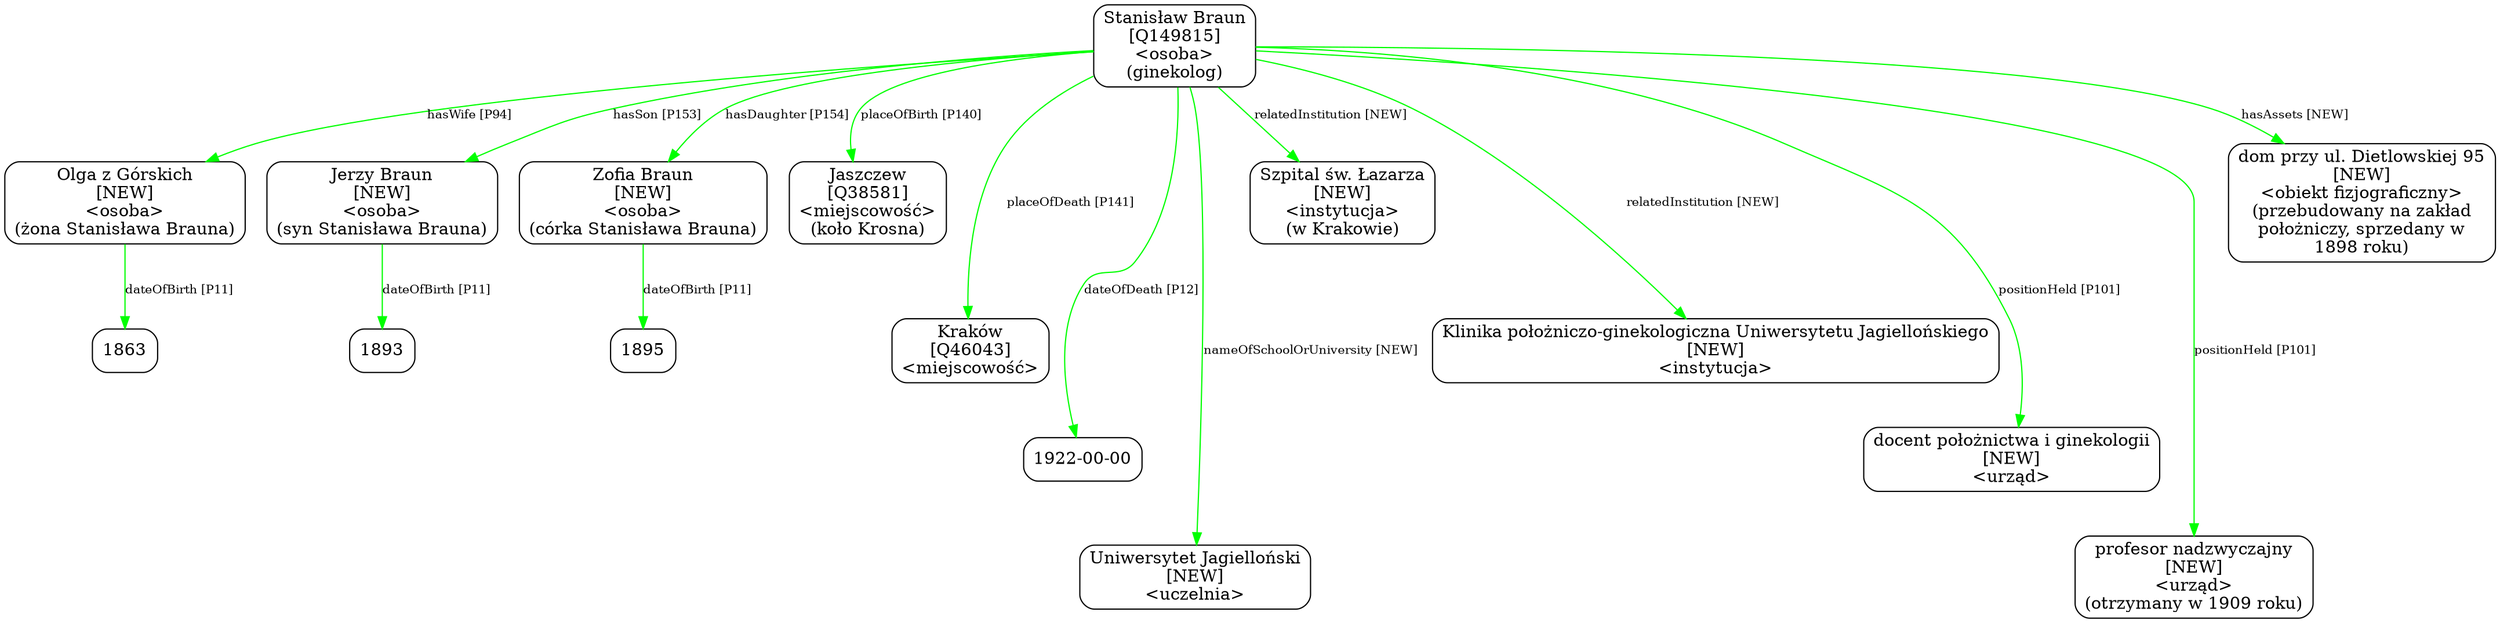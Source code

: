 digraph {
	node [shape=box,
		style=rounded
	];
	edge [fontsize=10];
	"Stanisław Braun
[Q149815]
<osoba>
(ginekolog)"	[color=black,
		label="Stanisław Braun
[Q149815]
<osoba>
(ginekolog)"];
	"Olga z Górskich
[NEW]
<osoba>
(żona Stanisława Brauna)"	[color=black,
		label="Olga z Górskich
[NEW]
<osoba>
(żona Stanisława Brauna)"];
	"Stanisław Braun
[Q149815]
<osoba>
(ginekolog)" -> "Olga z Górskich
[NEW]
<osoba>
(żona Stanisława Brauna)"	[color=green,
		label="hasWife [P94]"];
	"Jerzy Braun
[NEW]
<osoba>
(syn Stanisława Brauna)"	[color=black,
		label="Jerzy Braun
[NEW]
<osoba>
(syn Stanisława Brauna)"];
	"Stanisław Braun
[Q149815]
<osoba>
(ginekolog)" -> "Jerzy Braun
[NEW]
<osoba>
(syn Stanisława Brauna)"	[color=green,
		label="hasSon [P153]"];
	"Zofia Braun
[NEW]
<osoba>
(córka Stanisława Brauna)"	[color=black,
		label="Zofia Braun
[NEW]
<osoba>
(córka Stanisława Brauna)"];
	"Stanisław Braun
[Q149815]
<osoba>
(ginekolog)" -> "Zofia Braun
[NEW]
<osoba>
(córka Stanisława Brauna)"	[color=green,
		label="hasDaughter [P154]"];
	"Stanisław Braun
[Q149815]
<osoba>
(ginekolog)" -> "Jaszczew
[Q38581]
<miejscowość>
(koło Krosna)"	[color=green,
		label="placeOfBirth [P140]",
		minlen=1];
	"Stanisław Braun
[Q149815]
<osoba>
(ginekolog)" -> "Kraków
[Q46043]
<miejscowość>"	[color=green,
		label="placeOfDeath [P141]",
		minlen=2];
	"Stanisław Braun
[Q149815]
<osoba>
(ginekolog)" -> "1922-00-00"	[color=green,
		label="dateOfDeath [P12]",
		minlen=3];
	"Stanisław Braun
[Q149815]
<osoba>
(ginekolog)" -> "Uniwersytet Jagielloński
[NEW]
<uczelnia>"	[color=green,
		label="nameOfSchoolOrUniversity [NEW]",
		minlen=4];
	"Stanisław Braun
[Q149815]
<osoba>
(ginekolog)" -> "Szpital św. Łazarza
[NEW]
<instytucja>
(w Krakowie)"	[color=green,
		label="relatedInstitution [NEW]",
		minlen=1];
	"Stanisław Braun
[Q149815]
<osoba>
(ginekolog)" -> "Klinika położniczo-ginekologiczna Uniwersytetu Jagiellońskiego
[NEW]
<instytucja>"	[color=green,
		label="relatedInstitution [NEW]",
		minlen=2];
	"Stanisław Braun
[Q149815]
<osoba>
(ginekolog)" -> "docent położnictwa i ginekologii
[NEW]
<urząd>"	[color=green,
		label="positionHeld [P101]",
		minlen=3];
	"Stanisław Braun
[Q149815]
<osoba>
(ginekolog)" -> "profesor nadzwyczajny
[NEW]
<urząd>
(otrzymany w 1909 roku)"	[color=green,
		label="positionHeld [P101]",
		minlen=4];
	"Stanisław Braun
[Q149815]
<osoba>
(ginekolog)" -> "dom przy ul. Dietlowskiej 95
[NEW]
<obiekt fizjograficzny>
(przebudowany na zakład
położniczy, sprzedany w
1898 roku)"	[color=green,
		label="hasAssets [NEW]",
		minlen=1];
	"Olga z Górskich
[NEW]
<osoba>
(żona Stanisława Brauna)" -> 1863	[color=green,
		label="dateOfBirth [P11]",
		minlen=1];
	"Jerzy Braun
[NEW]
<osoba>
(syn Stanisława Brauna)" -> 1893	[color=green,
		label="dateOfBirth [P11]",
		minlen=1];
	"Zofia Braun
[NEW]
<osoba>
(córka Stanisława Brauna)" -> 1895	[color=green,
		label="dateOfBirth [P11]",
		minlen=1];
}
